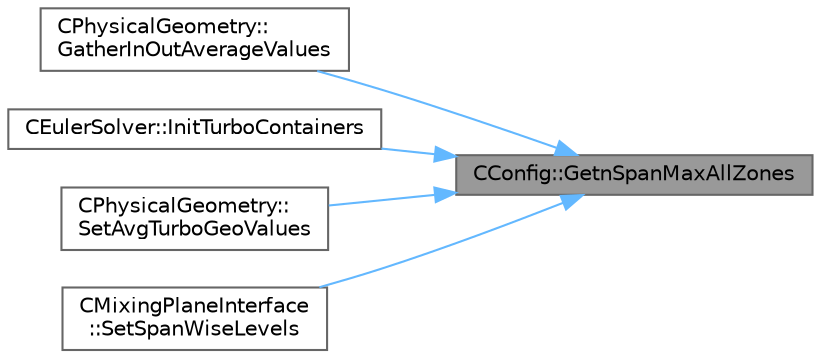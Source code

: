 digraph "CConfig::GetnSpanMaxAllZones"
{
 // LATEX_PDF_SIZE
  bgcolor="transparent";
  edge [fontname=Helvetica,fontsize=10,labelfontname=Helvetica,labelfontsize=10];
  node [fontname=Helvetica,fontsize=10,shape=box,height=0.2,width=0.4];
  rankdir="RL";
  Node1 [id="Node000001",label="CConfig::GetnSpanMaxAllZones",height=0.2,width=0.4,color="gray40", fillcolor="grey60", style="filled", fontcolor="black",tooltip="number span-wise sections to compute performance for turbomachinery."];
  Node1 -> Node2 [id="edge1_Node000001_Node000002",dir="back",color="steelblue1",style="solid",tooltip=" "];
  Node2 [id="Node000002",label="CPhysicalGeometry::\lGatherInOutAverageValues",height=0.2,width=0.4,color="grey40", fillcolor="white", style="filled",URL="$classCPhysicalGeometry.html#af64e3443a9381960d56065bd61802ab3",tooltip="Set turbo boundary vertex."];
  Node1 -> Node3 [id="edge2_Node000001_Node000003",dir="back",color="steelblue1",style="solid",tooltip=" "];
  Node3 [id="Node000003",label="CEulerSolver::InitTurboContainers",height=0.2,width=0.4,color="grey40", fillcolor="white", style="filled",URL="$classCEulerSolver.html#a36cfc79e959ea1cb246b9f951c2b364f",tooltip="Initilize turbo containers."];
  Node1 -> Node4 [id="edge3_Node000001_Node000004",dir="back",color="steelblue1",style="solid",tooltip=" "];
  Node4 [id="Node000004",label="CPhysicalGeometry::\lSetAvgTurboGeoValues",height=0.2,width=0.4,color="grey40", fillcolor="white", style="filled",URL="$classCPhysicalGeometry.html#a43fd9987f05bffd2615f60ee9ebc37a8",tooltip="Store all the turboperformance in the solver in ZONE_0."];
  Node1 -> Node5 [id="edge4_Node000001_Node000005",dir="back",color="steelblue1",style="solid",tooltip=" "];
  Node5 [id="Node000005",label="CMixingPlaneInterface\l::SetSpanWiseLevels",height=0.2,width=0.4,color="grey40", fillcolor="white", style="filled",URL="$classCMixingPlaneInterface.html#a1869c0454855950b346d186fa19cabac",tooltip="Initialize quantities for spanwise sections for interpolation."];
}
